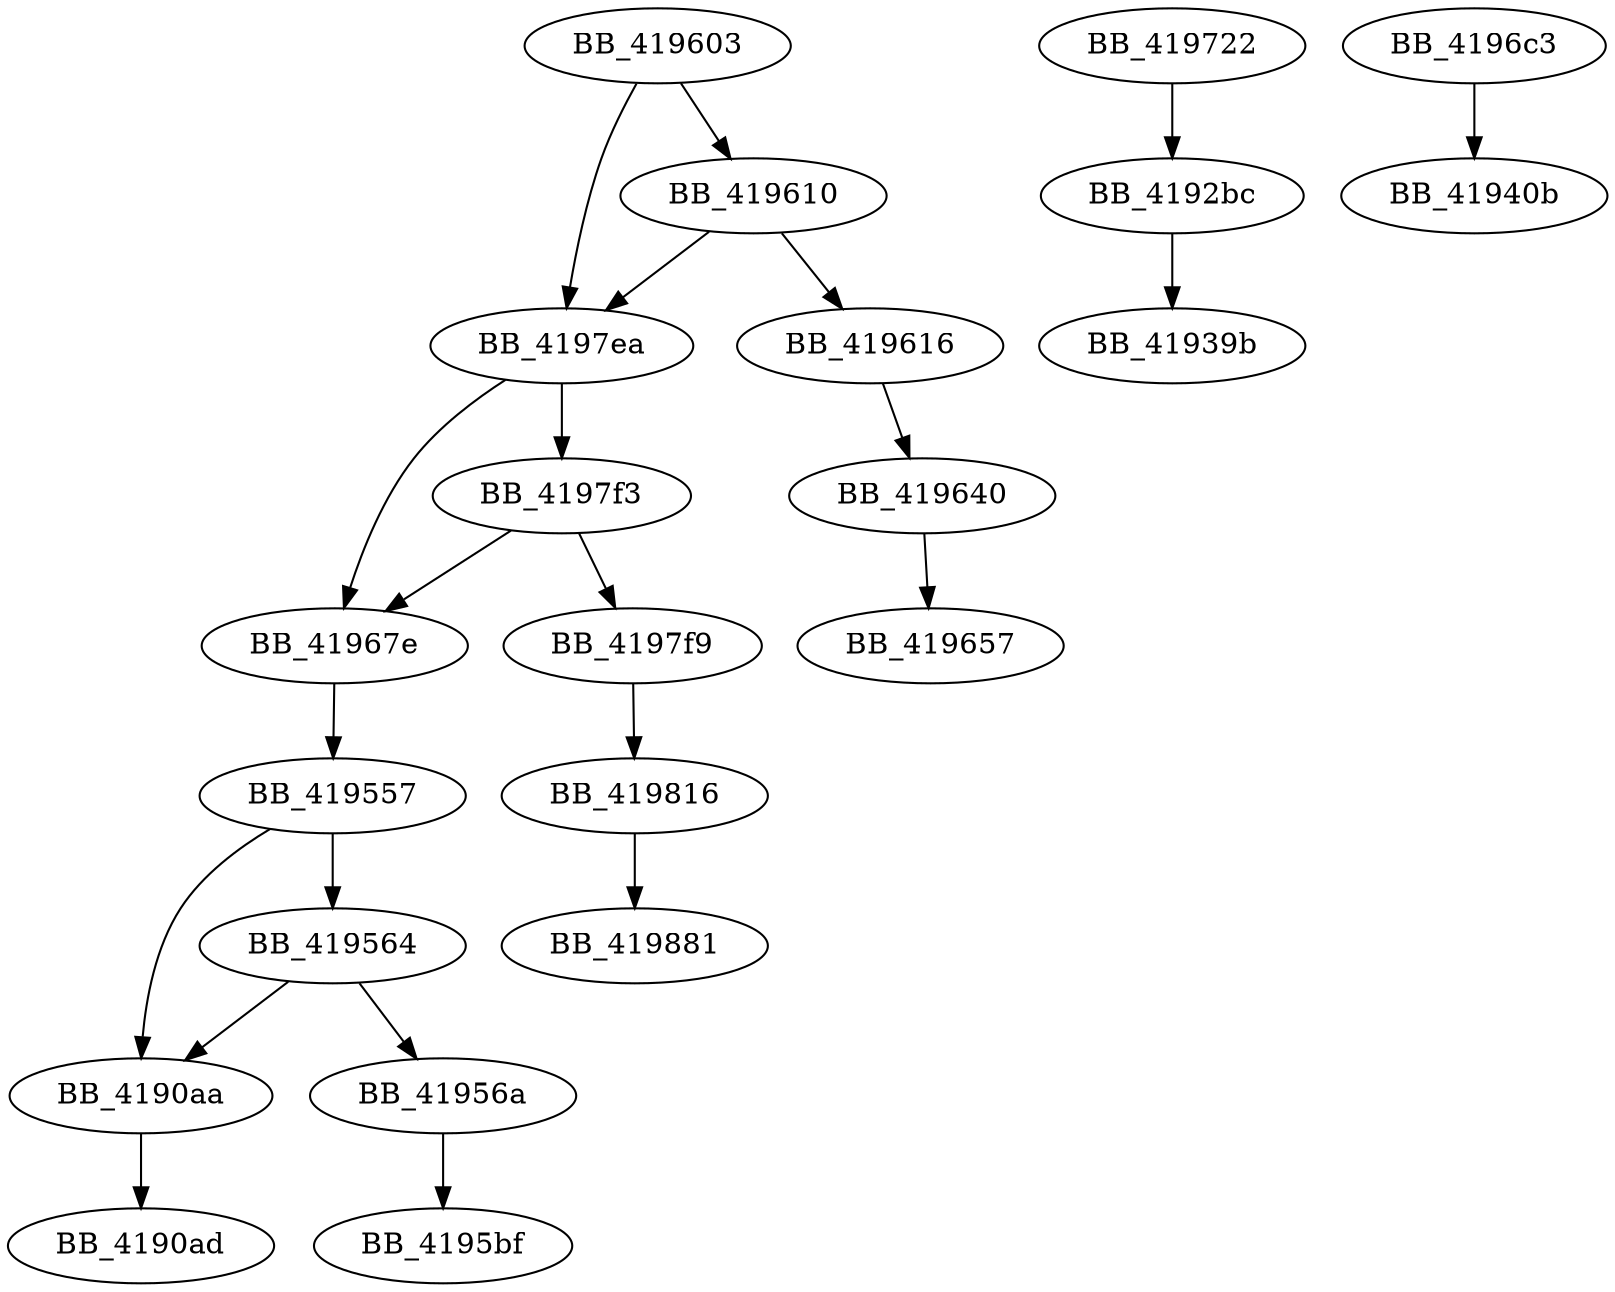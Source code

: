 DiGraph sub_419603{
BB_4190aa->BB_4190ad
BB_4192bc->BB_41939b
BB_419557->BB_4190aa
BB_419557->BB_419564
BB_419564->BB_4190aa
BB_419564->BB_41956a
BB_41956a->BB_4195bf
BB_419603->BB_419610
BB_419603->BB_4197ea
BB_419610->BB_419616
BB_419610->BB_4197ea
BB_419616->BB_419640
BB_419640->BB_419657
BB_41967e->BB_419557
BB_4196c3->BB_41940b
BB_419722->BB_4192bc
BB_4197ea->BB_41967e
BB_4197ea->BB_4197f3
BB_4197f3->BB_41967e
BB_4197f3->BB_4197f9
BB_4197f9->BB_419816
BB_419816->BB_419881
}
